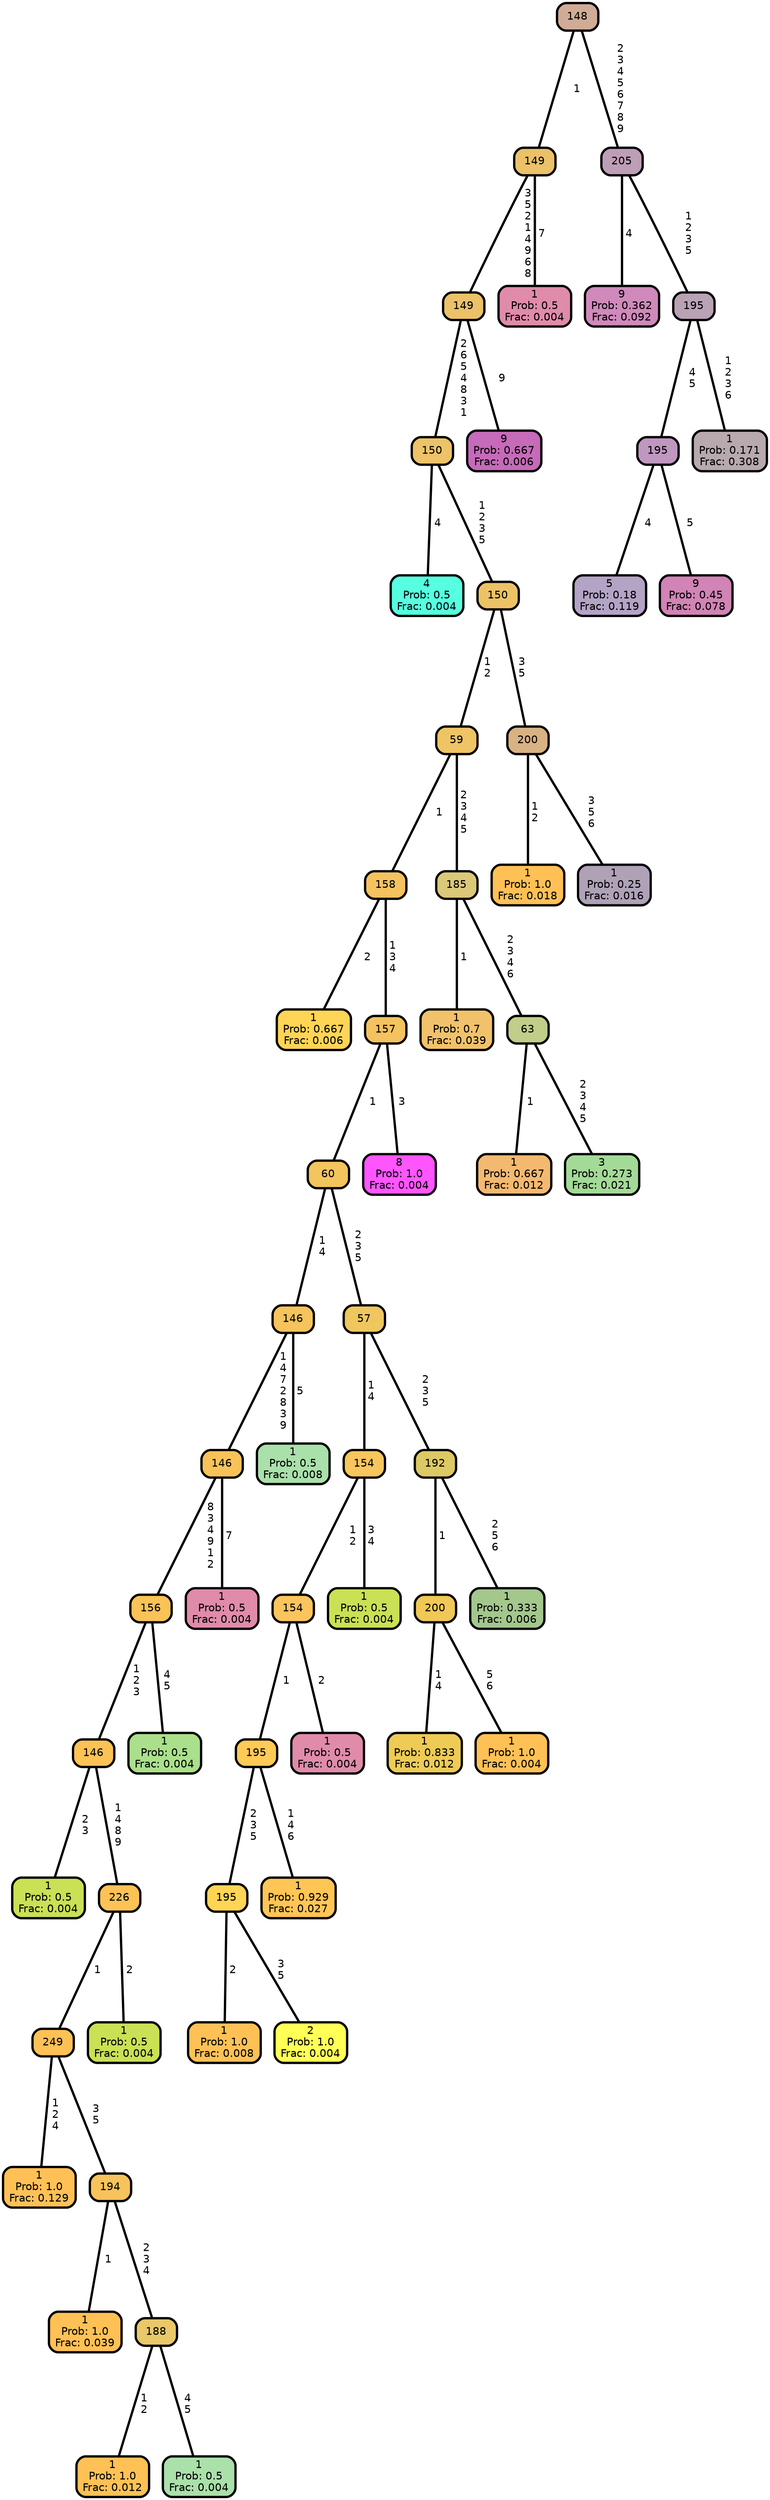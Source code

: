 graph Tree {
node [shape=box, style="filled, rounded",color="black",penwidth="3",fontcolor="black",                 fontname=helvetica] ;
graph [ranksep="0 equally", splines=straight,                 bgcolor=transparent, dpi=200] ;
edge [fontname=helvetica, color=black] ;
0 [label="4
Prob: 0.5
Frac: 0.004", fillcolor="#55ffe0"] ;
1 [label="150", fillcolor="#ecc368"] ;
2 [label="1
Prob: 0.667
Frac: 0.006", fillcolor="#ffd555"] ;
3 [label="158", fillcolor="#f4c35f"] ;
4 [label="1
Prob: 0.5
Frac: 0.004", fillcolor="#cae055"] ;
5 [label="146", fillcolor="#fbc256"] ;
6 [label="1
Prob: 1.0
Frac: 0.129", fillcolor="#ffc155"] ;
7 [label="249", fillcolor="#fdc156"] ;
8 [label="1
Prob: 1.0
Frac: 0.039", fillcolor="#ffc155"] ;
9 [label="194", fillcolor="#f8c35b"] ;
10 [label="1
Prob: 1.0
Frac: 0.012", fillcolor="#ffc155"] ;
11 [label="188", fillcolor="#e9c86a"] ;
12 [label="1
Prob: 0.5
Frac: 0.004", fillcolor="#aae0aa"] ;
13 [label="226", fillcolor="#fcc256"] ;
14 [label="1
Prob: 0.5
Frac: 0.004", fillcolor="#cae055"] ;
15 [label="156", fillcolor="#f9c357"] ;
16 [label="1
Prob: 0.5
Frac: 0.004", fillcolor="#aae08b"] ;
17 [label="146", fillcolor="#f9c259"] ;
18 [label="1
Prob: 0.5
Frac: 0.004", fillcolor="#e08baa"] ;
19 [label="146", fillcolor="#f6c35c"] ;
20 [label="1
Prob: 0.5
Frac: 0.008", fillcolor="#aae0aa"] ;
21 [label="60", fillcolor="#f4c45d"] ;
22 [label="1
Prob: 1.0
Frac: 0.008", fillcolor="#ffc155"] ;
23 [label="195", fillcolor="#ffd555"] ;
24 [label="2
Prob: 1.0
Frac: 0.004", fillcolor="#ffff55"] ;
25 [label="195", fillcolor="#ffca55"] ;
26 [label="1
Prob: 0.929
Frac: 0.027", fillcolor="#ffc555"] ;
27 [label="154", fillcolor="#fcc45c"] ;
28 [label="1
Prob: 0.5
Frac: 0.004", fillcolor="#e08baa"] ;
29 [label="154", fillcolor="#f8c65c"] ;
30 [label="1
Prob: 0.5
Frac: 0.004", fillcolor="#cae055"] ;
31 [label="57", fillcolor="#efc75e"] ;
32 [label="1
Prob: 0.833
Frac: 0.012", fillcolor="#edcb55"] ;
33 [label="200", fillcolor="#f1c855"] ;
34 [label="1
Prob: 1.0
Frac: 0.004", fillcolor="#ffc155"] ;
35 [label="192", fillcolor="#dcc864"] ;
36 [label="1
Prob: 0.333
Frac: 0.006", fillcolor="#a3c78d"] ;
37 [label="157", fillcolor="#f4c25f"] ;
38 [label="8
Prob: 1.0
Frac: 0.004", fillcolor="#ff55ff"] ;
39 [label="59", fillcolor="#efc464"] ;
40 [label="1
Prob: 0.7
Frac: 0.039", fillcolor="#f1c26b"] ;
41 [label="185", fillcolor="#dbc879"] ;
42 [label="1
Prob: 0.667
Frac: 0.012", fillcolor="#f4b971"] ;
43 [label="63", fillcolor="#c0ce89"] ;
44 [label="3
Prob: 0.273
Frac: 0.021", fillcolor="#a4da97"] ;
45 [label="150", fillcolor="#edc267"] ;
46 [label="1
Prob: 1.0
Frac: 0.018", fillcolor="#ffc155"] ;
47 [label="200", fillcolor="#d9b283"] ;
48 [label="1
Prob: 0.25
Frac: 0.016", fillcolor="#afa2b7"] ;
49 [label="149", fillcolor="#ebc269"] ;
50 [label="9
Prob: 0.667
Frac: 0.006", fillcolor="#c66ab9"] ;
51 [label="149", fillcolor="#ebc16a"] ;
52 [label="1
Prob: 0.5
Frac: 0.004", fillcolor="#e08baa"] ;
53 [label="148", fillcolor="#d0ac97"] ;
54 [label="9
Prob: 0.362
Frac: 0.092", fillcolor="#d089bb"] ;
55 [label="205", fillcolor="#be9eb6"] ;
56 [label="5
Prob: 0.18
Frac: 0.119", fillcolor="#b3a4c6"] ;
57 [label="195", fillcolor="#bf97bf"] ;
58 [label="9
Prob: 0.45
Frac: 0.078", fillcolor="#d184b5"] ;
59 [label="195", fillcolor="#baa2b5"] ;
60 [label="1
Prob: 0.171
Frac: 0.308", fillcolor="#b8a9ae"] ;
1 -- 0 [label=" 4",penwidth=3] ;
1 -- 45 [label=" 1\n 2\n 3\n 5",penwidth=3] ;
3 -- 2 [label=" 2",penwidth=3] ;
3 -- 37 [label=" 1\n 3\n 4",penwidth=3] ;
5 -- 4 [label=" 2\n 3",penwidth=3] ;
5 -- 13 [label=" 1\n 4\n 8\n 9",penwidth=3] ;
7 -- 6 [label=" 1\n 2\n 4",penwidth=3] ;
7 -- 9 [label=" 3\n 5",penwidth=3] ;
9 -- 8 [label=" 1",penwidth=3] ;
9 -- 11 [label=" 2\n 3\n 4",penwidth=3] ;
11 -- 10 [label=" 1\n 2",penwidth=3] ;
11 -- 12 [label=" 4\n 5",penwidth=3] ;
13 -- 7 [label=" 1",penwidth=3] ;
13 -- 14 [label=" 2",penwidth=3] ;
15 -- 5 [label=" 1\n 2\n 3",penwidth=3] ;
15 -- 16 [label=" 4\n 5",penwidth=3] ;
17 -- 15 [label=" 8\n 3\n 4\n 9\n 1\n 2",penwidth=3] ;
17 -- 18 [label=" 7",penwidth=3] ;
19 -- 17 [label=" 1\n 4\n 7\n 2\n 8\n 3\n 9",penwidth=3] ;
19 -- 20 [label=" 5",penwidth=3] ;
21 -- 19 [label=" 1\n 4",penwidth=3] ;
21 -- 31 [label=" 2\n 3\n 5",penwidth=3] ;
23 -- 22 [label=" 2",penwidth=3] ;
23 -- 24 [label=" 3\n 5",penwidth=3] ;
25 -- 23 [label=" 2\n 3\n 5",penwidth=3] ;
25 -- 26 [label=" 1\n 4\n 6",penwidth=3] ;
27 -- 25 [label=" 1",penwidth=3] ;
27 -- 28 [label=" 2",penwidth=3] ;
29 -- 27 [label=" 1\n 2",penwidth=3] ;
29 -- 30 [label=" 3\n 4",penwidth=3] ;
31 -- 29 [label=" 1\n 4",penwidth=3] ;
31 -- 35 [label=" 2\n 3\n 5",penwidth=3] ;
33 -- 32 [label=" 1\n 4",penwidth=3] ;
33 -- 34 [label=" 5\n 6",penwidth=3] ;
35 -- 33 [label=" 1",penwidth=3] ;
35 -- 36 [label=" 2\n 5\n 6",penwidth=3] ;
37 -- 21 [label=" 1",penwidth=3] ;
37 -- 38 [label=" 3",penwidth=3] ;
39 -- 3 [label=" 1",penwidth=3] ;
39 -- 41 [label=" 2\n 3\n 4\n 5",penwidth=3] ;
41 -- 40 [label=" 1",penwidth=3] ;
41 -- 43 [label=" 2\n 3\n 4\n 6",penwidth=3] ;
43 -- 42 [label=" 1",penwidth=3] ;
43 -- 44 [label=" 2\n 3\n 4\n 5",penwidth=3] ;
45 -- 39 [label=" 1\n 2",penwidth=3] ;
45 -- 47 [label=" 3\n 5",penwidth=3] ;
47 -- 46 [label=" 1\n 2",penwidth=3] ;
47 -- 48 [label=" 3\n 5\n 6",penwidth=3] ;
49 -- 1 [label=" 2\n 6\n 5\n 4\n 8\n 3\n 1",penwidth=3] ;
49 -- 50 [label=" 9",penwidth=3] ;
51 -- 49 [label=" 3\n 5\n 2\n 1\n 4\n 9\n 6\n 8",penwidth=3] ;
51 -- 52 [label=" 7",penwidth=3] ;
53 -- 51 [label=" 1",penwidth=3] ;
53 -- 55 [label=" 2\n 3\n 4\n 5\n 6\n 7\n 8\n 9",penwidth=3] ;
55 -- 54 [label=" 4",penwidth=3] ;
55 -- 59 [label=" 1\n 2\n 3\n 5",penwidth=3] ;
57 -- 56 [label=" 4",penwidth=3] ;
57 -- 58 [label=" 5",penwidth=3] ;
59 -- 57 [label=" 4\n 5",penwidth=3] ;
59 -- 60 [label=" 1\n 2\n 3\n 6",penwidth=3] ;
{rank = same;}}